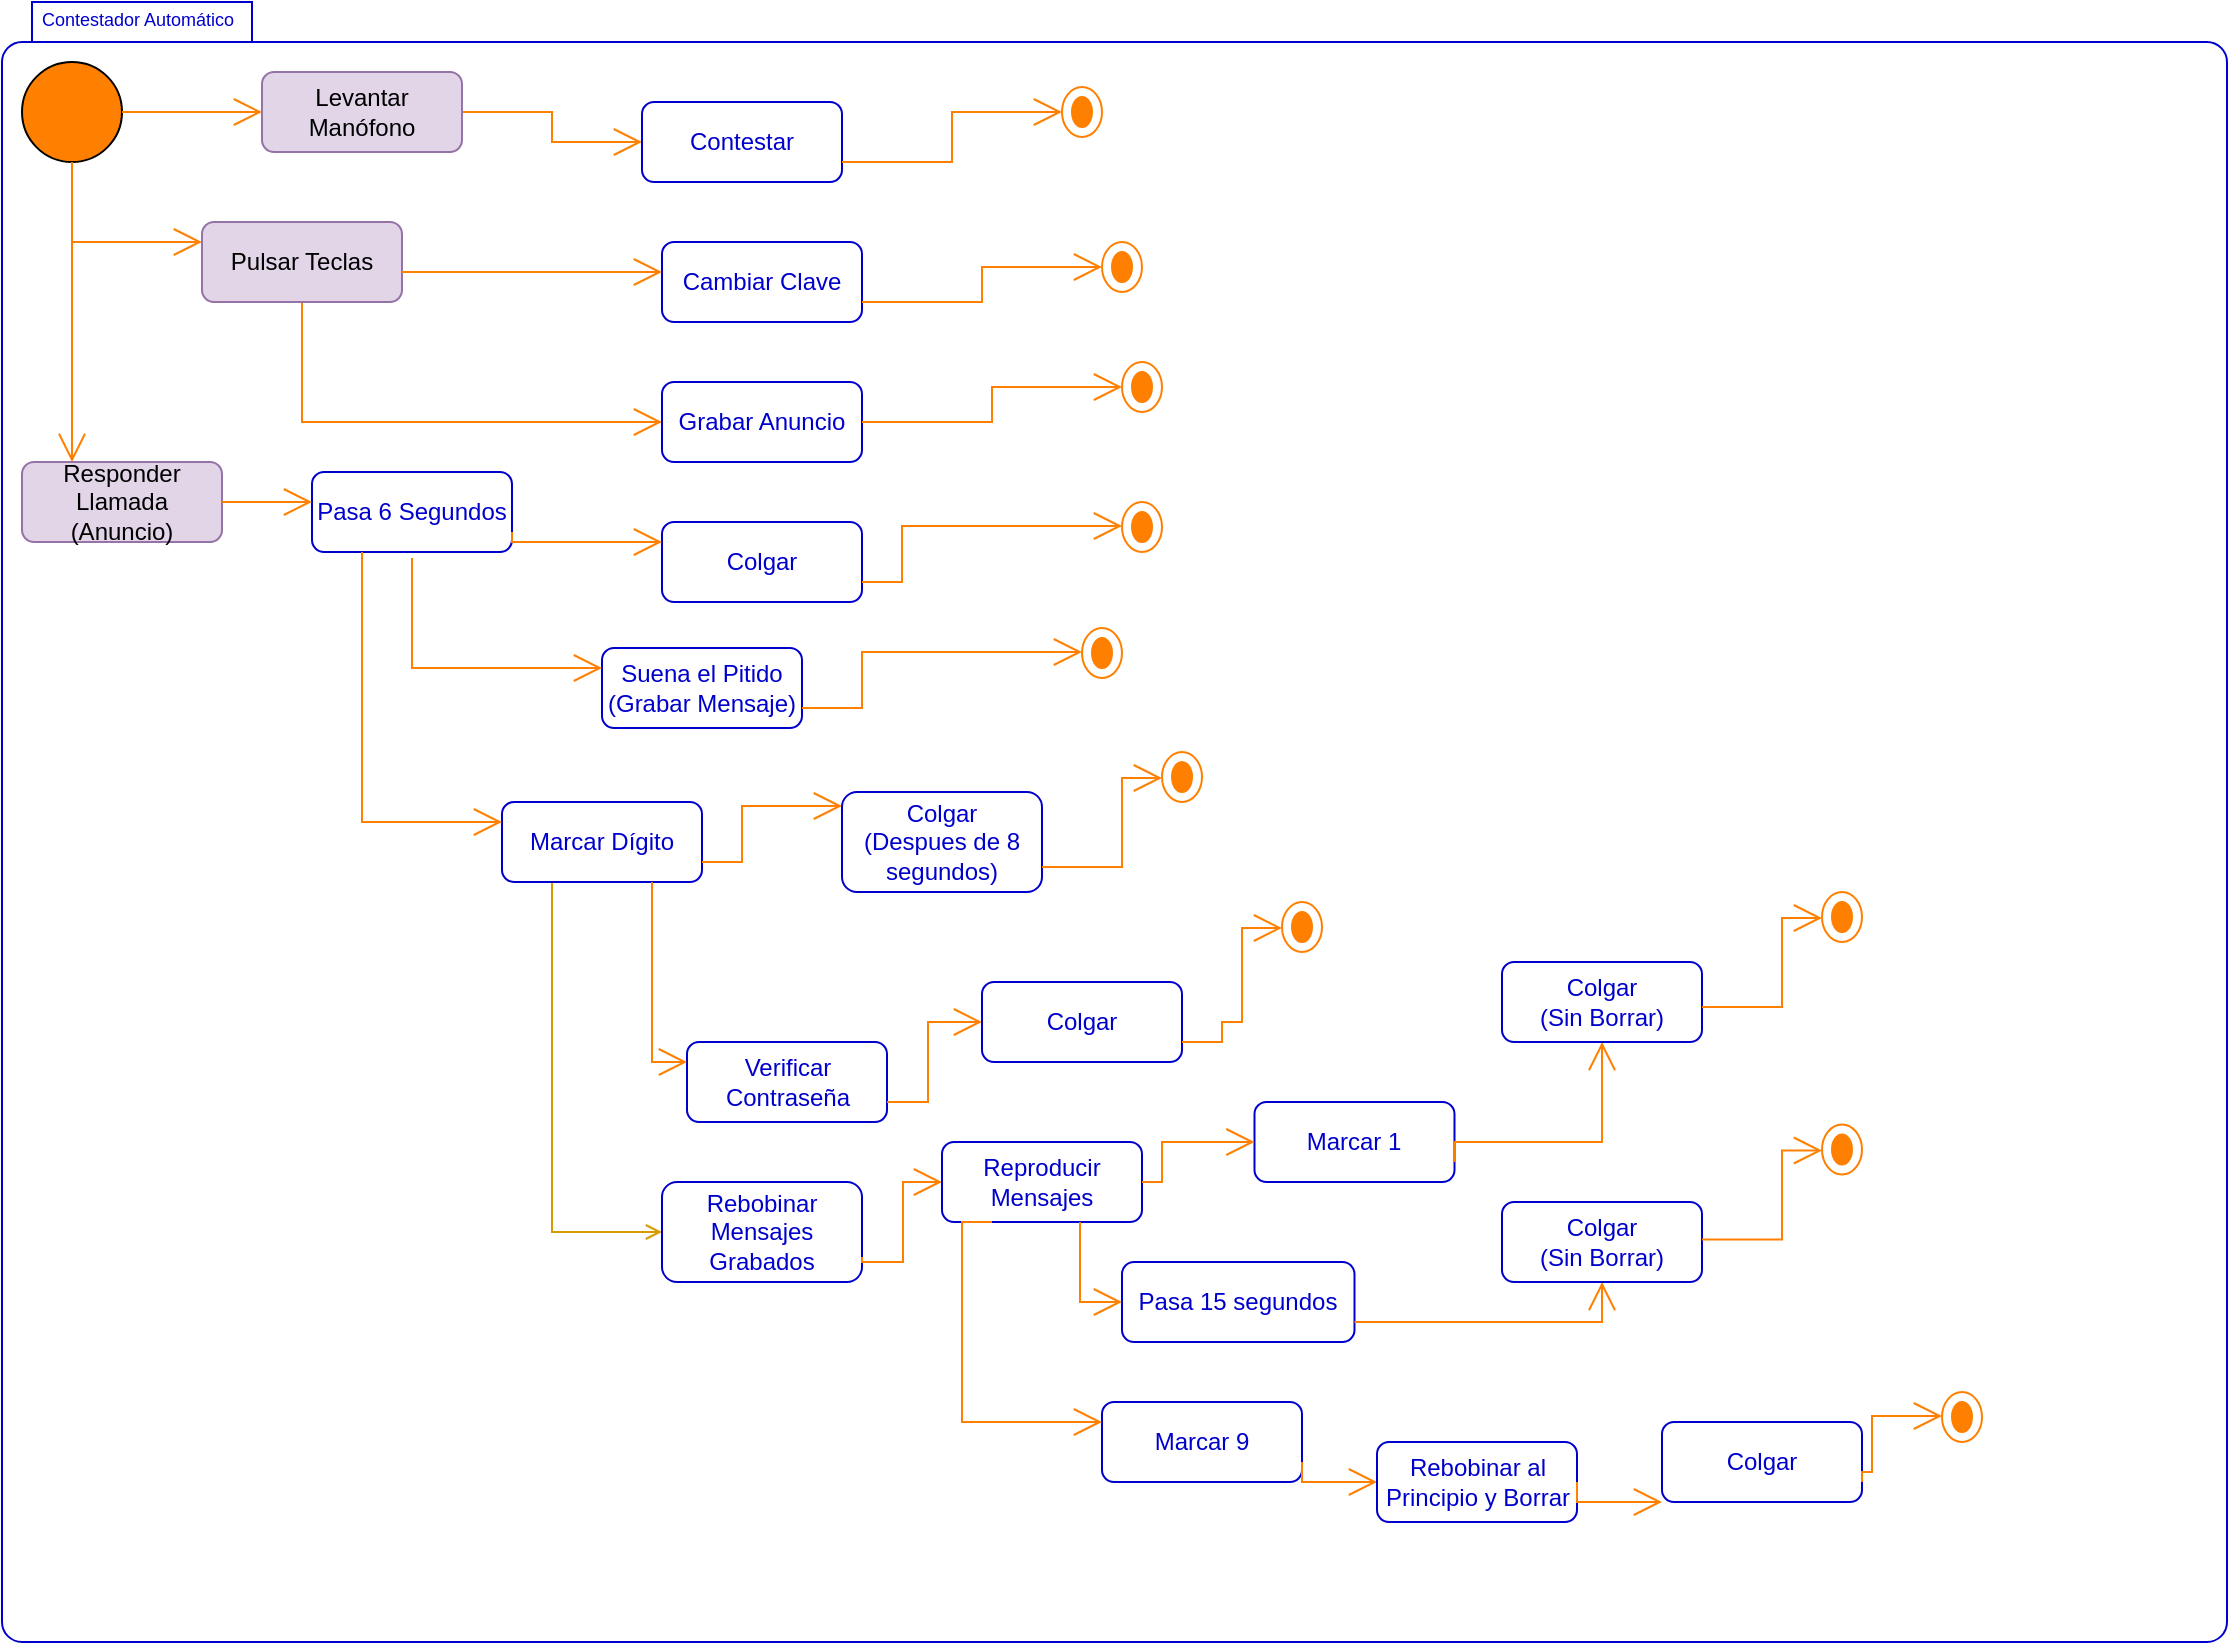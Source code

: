 <mxfile version="20.5.1" type="github" pages="4"><diagram id="691d49e7-cec1-028b-15b3-21c62664a0ac" name="Habit Tracker example"><mxGraphModel dx="1221" dy="634" grid="1" gridSize="10" guides="1" tooltips="1" connect="1" arrows="1" fold="1" page="1" pageScale="1" pageWidth="850" pageHeight="1100" math="0" shadow="0"><root><mxCell id="0"/><mxCell id="1" parent="0"/><mxCell id="19b9a4ddcf14029d-7" value="Contestador Automático" style="shape=mxgraph.sysml.compState;align=left;verticalAlign=top;spacingTop=-3;spacingLeft=18;strokeWidth=1;recursiveResize=0;fillColor=#FFFFFF;fontColor=#0000CC;strokeColor=#0000CC;fontSize=9;" parent="1" vertex="1"><mxGeometry x="30" y="250" width="1112.5" height="820" as="geometry"/></mxCell><mxCell id="19b9a4ddcf14029d-8" value="" style="shape=ellipse;html=1;fillColor=#FF8000;verticalLabelPosition=bottom;labelBackgroundColor=#ffffff;verticalAlign=top;" parent="19b9a4ddcf14029d-7" vertex="1"><mxGeometry x="10" y="30" width="50" height="50" as="geometry"/></mxCell><mxCell id="19b9a4ddcf14029d-17" value="" style="edgeStyle=elbowEdgeStyle;rounded=0;elbow=horizontal;html=1;labelBackgroundColor=none;endArrow=open;endSize=12;strokeColor=#FF8000;fontColor=#000000;align=right;" parent="19b9a4ddcf14029d-7" source="19b9a4ddcf14029d-9" target="19b9a4ddcf14029d-16" edge="1"><mxGeometry relative="1" as="geometry"/></mxCell><mxCell id="19b9a4ddcf14029d-9" value="Levantar Manófono" style="strokeColor=#9673a6;fillColor=#e1d5e7;shape=rect;html=1;rounded=1;whiteSpace=wrap;align=center;" parent="19b9a4ddcf14029d-7" vertex="1"><mxGeometry x="130" y="35" width="100" height="40" as="geometry"/></mxCell><mxCell id="19b9a4ddcf14029d-16" value="Contestar" style="strokeColor=#0000CC;fillColor=inherit;gradientColor=inherit;shape=rect;html=1;rounded=1;whiteSpace=wrap;align=center;fontColor=#0000CC;" parent="19b9a4ddcf14029d-7" vertex="1"><mxGeometry x="320" y="50" width="100" height="40" as="geometry"/></mxCell><mxCell id="19b9a4ddcf14029d-34" value="" style="edgeStyle=elbowEdgeStyle;rounded=0;elbow=vertical;html=1;exitX=0.5;exitY=1;labelBackgroundColor=none;endArrow=open;endSize=12;strokeColor=#FF8000;fontColor=#0000CC;align=right;" parent="19b9a4ddcf14029d-7" source="19b9a4ddcf14029d-10" target="19b9a4ddcf14029d-32" edge="1"><mxGeometry x="-0.556" y="20" relative="1" as="geometry"><mxPoint as="offset"/><Array as="points"><mxPoint x="240" y="210"/></Array></mxGeometry></mxCell><mxCell id="19b9a4ddcf14029d-50" style="edgeStyle=orthogonalEdgeStyle;rounded=0;html=1;labelBackgroundColor=none;endArrow=open;endSize=12;strokeColor=#FF8000;fontColor=#0000CC;align=right;" parent="19b9a4ddcf14029d-7" source="19b9a4ddcf14029d-8" target="19b9a4ddcf14029d-10" edge="1"><mxGeometry relative="1" as="geometry"><Array as="points"><mxPoint x="35" y="120"/></Array></mxGeometry></mxCell><mxCell id="19b9a4ddcf14029d-10" value="Pulsar Teclas" style="strokeColor=#9673a6;fillColor=#e1d5e7;shape=rect;html=1;rounded=1;whiteSpace=wrap;align=center;" parent="19b9a4ddcf14029d-7" vertex="1"><mxGeometry x="100" y="110" width="100" height="40" as="geometry"/></mxCell><mxCell id="19b9a4ddcf14029d-11" value="" style="strokeColor=#FF8000;fillColor=inherit;gradientColor=inherit;edgeStyle=none;html=1;endArrow=open;endSize=12;" parent="19b9a4ddcf14029d-7" source="19b9a4ddcf14029d-8" target="19b9a4ddcf14029d-9" edge="1"><mxGeometry relative="1" as="geometry"/></mxCell><mxCell id="19b9a4ddcf14029d-32" value="Grabar Anuncio" style="strokeColor=#0000CC;fillColor=inherit;gradientColor=inherit;shape=rect;html=1;rounded=1;whiteSpace=wrap;align=center;fontColor=#0000CC;" parent="19b9a4ddcf14029d-7" vertex="1"><mxGeometry x="330" y="190" width="100" height="40" as="geometry"/></mxCell><mxCell id="sqwbZBERbw9XuQ-gbEE0-4" value="" style="shape=mxgraph.sysml.actFinal;html=1;verticalLabelPosition=bottom;labelBackgroundColor=#ffffff;verticalAlign=top;strokeColor=#FF8000;fillColor=#FFFFFF;fontSize=11;fontColor=#0000CC;align=center;" vertex="1" parent="19b9a4ddcf14029d-7"><mxGeometry x="530" y="42.5" width="20" height="25" as="geometry"/></mxCell><mxCell id="sqwbZBERbw9XuQ-gbEE0-2" style="edgeStyle=orthogonalEdgeStyle;rounded=0;html=1;labelBackgroundColor=none;endArrow=open;endFill=0;endSize=12;strokeColor=#FF8000;fontSize=11;fontColor=#0000CC;align=right;exitX=1;exitY=0.75;exitDx=0;exitDy=0;" edge="1" parent="19b9a4ddcf14029d-7" target="sqwbZBERbw9XuQ-gbEE0-4" source="19b9a4ddcf14029d-16"><mxGeometry relative="1" as="geometry"><mxPoint x="430" y="60" as="sourcePoint"/></mxGeometry></mxCell><mxCell id="sqwbZBERbw9XuQ-gbEE0-21" value="Cambiar Clave" style="strokeColor=#0000CC;fillColor=inherit;gradientColor=inherit;shape=rect;html=1;rounded=1;whiteSpace=wrap;align=center;fontColor=#0000CC;" vertex="1" parent="19b9a4ddcf14029d-7"><mxGeometry x="330" y="120" width="100" height="40" as="geometry"/></mxCell><mxCell id="sqwbZBERbw9XuQ-gbEE0-19" value="" style="edgeStyle=elbowEdgeStyle;rounded=0;elbow=vertical;html=1;labelBackgroundColor=none;endArrow=open;endSize=12;strokeColor=#FF8000;fontColor=#0000CC;align=right;" edge="1" parent="19b9a4ddcf14029d-7" source="19b9a4ddcf14029d-10" target="sqwbZBERbw9XuQ-gbEE0-21"><mxGeometry x="-0.556" y="20" relative="1" as="geometry"><mxPoint as="offset"/><mxPoint x="225" y="150" as="sourcePoint"/></mxGeometry></mxCell><mxCell id="sqwbZBERbw9XuQ-gbEE0-22" value="" style="shape=mxgraph.sysml.actFinal;html=1;verticalLabelPosition=bottom;labelBackgroundColor=#ffffff;verticalAlign=top;strokeColor=#FF8000;fillColor=#FFFFFF;fontSize=11;fontColor=#0000CC;align=center;" vertex="1" parent="19b9a4ddcf14029d-7"><mxGeometry x="550" y="120" width="20" height="25" as="geometry"/></mxCell><mxCell id="sqwbZBERbw9XuQ-gbEE0-23" style="edgeStyle=orthogonalEdgeStyle;rounded=0;html=1;labelBackgroundColor=none;endArrow=open;endFill=0;endSize=12;strokeColor=#FF8000;fontSize=11;fontColor=#0000CC;align=right;exitX=1;exitY=0.75;exitDx=0;exitDy=0;" edge="1" parent="19b9a4ddcf14029d-7" target="sqwbZBERbw9XuQ-gbEE0-22" source="sqwbZBERbw9XuQ-gbEE0-21"><mxGeometry relative="1" as="geometry"><mxPoint x="400" y="137.5" as="sourcePoint"/></mxGeometry></mxCell><mxCell id="sqwbZBERbw9XuQ-gbEE0-24" value="" style="shape=mxgraph.sysml.actFinal;html=1;verticalLabelPosition=bottom;labelBackgroundColor=#ffffff;verticalAlign=top;strokeColor=#FF8000;fillColor=#FFFFFF;fontSize=11;fontColor=#0000CC;align=center;" vertex="1" parent="19b9a4ddcf14029d-7"><mxGeometry x="560" y="180" width="20" height="25" as="geometry"/></mxCell><mxCell id="sqwbZBERbw9XuQ-gbEE0-25" style="edgeStyle=orthogonalEdgeStyle;rounded=0;html=1;labelBackgroundColor=none;endArrow=open;endFill=0;endSize=12;strokeColor=#FF8000;fontSize=11;fontColor=#0000CC;align=right;exitX=1;exitY=0.5;exitDx=0;exitDy=0;" edge="1" parent="19b9a4ddcf14029d-7" target="sqwbZBERbw9XuQ-gbEE0-24" source="19b9a4ddcf14029d-32"><mxGeometry relative="1" as="geometry"><mxPoint x="400" y="197.5" as="sourcePoint"/></mxGeometry></mxCell><mxCell id="sqwbZBERbw9XuQ-gbEE0-45" value="Responder Llamada (Anuncio)" style="strokeColor=#9673a6;fillColor=#e1d5e7;shape=rect;html=1;rounded=1;whiteSpace=wrap;align=center;" vertex="1" parent="19b9a4ddcf14029d-7"><mxGeometry x="10" y="230" width="100" height="40" as="geometry"/></mxCell><mxCell id="sqwbZBERbw9XuQ-gbEE0-26" style="edgeStyle=orthogonalEdgeStyle;rounded=0;html=1;labelBackgroundColor=none;endArrow=open;endSize=12;strokeColor=#FF8000;fontColor=#0000CC;align=right;" edge="1" parent="19b9a4ddcf14029d-7" source="19b9a4ddcf14029d-8" target="sqwbZBERbw9XuQ-gbEE0-45"><mxGeometry relative="1" as="geometry"><Array as="points"><mxPoint x="20" y="270"/></Array><mxPoint x="45.034" y="80" as="sourcePoint"/><mxPoint x="110.0" y="120" as="targetPoint"/></mxGeometry></mxCell><mxCell id="sqwbZBERbw9XuQ-gbEE0-46" value="Pasa 6 Segundos" style="strokeColor=#0000CC;fillColor=inherit;gradientColor=inherit;shape=rect;html=1;rounded=1;whiteSpace=wrap;align=center;fontColor=#0000CC;" vertex="1" parent="19b9a4ddcf14029d-7"><mxGeometry x="155" y="235" width="100" height="40" as="geometry"/></mxCell><mxCell id="sqwbZBERbw9XuQ-gbEE0-47" value="" style="edgeStyle=elbowEdgeStyle;rounded=0;elbow=vertical;html=1;labelBackgroundColor=none;endArrow=open;endSize=12;strokeColor=#FF8000;fontColor=#0000CC;align=right;exitX=1;exitY=0.5;exitDx=0;exitDy=0;" edge="1" parent="19b9a4ddcf14029d-7" target="sqwbZBERbw9XuQ-gbEE0-46" source="sqwbZBERbw9XuQ-gbEE0-45"><mxGeometry x="-0.556" y="20" relative="1" as="geometry"><mxPoint as="offset"/><mxPoint x="160.0" y="269.793" as="sourcePoint"/><mxPoint x="210" y="270" as="targetPoint"/></mxGeometry></mxCell><mxCell id="sqwbZBERbw9XuQ-gbEE0-48" value="Colgar" style="strokeColor=#0000CC;fillColor=inherit;gradientColor=inherit;shape=rect;html=1;rounded=1;whiteSpace=wrap;align=center;fontColor=#0000CC;" vertex="1" parent="19b9a4ddcf14029d-7"><mxGeometry x="330" y="260" width="100" height="40" as="geometry"/></mxCell><mxCell id="sqwbZBERbw9XuQ-gbEE0-49" value="" style="edgeStyle=elbowEdgeStyle;rounded=0;elbow=vertical;html=1;labelBackgroundColor=none;endArrow=open;endSize=12;strokeColor=#FF8000;fontColor=#0000CC;align=right;exitX=1;exitY=0.75;exitDx=0;exitDy=0;" edge="1" parent="19b9a4ddcf14029d-7" target="sqwbZBERbw9XuQ-gbEE0-48" source="sqwbZBERbw9XuQ-gbEE0-46"><mxGeometry x="-0.556" y="20" relative="1" as="geometry"><mxPoint as="offset"/><mxPoint x="270" y="270" as="sourcePoint"/><Array as="points"><mxPoint x="280" y="270"/></Array></mxGeometry></mxCell><mxCell id="sqwbZBERbw9XuQ-gbEE0-50" value="" style="shape=mxgraph.sysml.actFinal;html=1;verticalLabelPosition=bottom;labelBackgroundColor=#ffffff;verticalAlign=top;strokeColor=#FF8000;fillColor=#FFFFFF;fontSize=11;fontColor=#0000CC;align=center;" vertex="1" parent="19b9a4ddcf14029d-7"><mxGeometry x="560" y="250" width="20" height="25" as="geometry"/></mxCell><mxCell id="sqwbZBERbw9XuQ-gbEE0-51" style="edgeStyle=orthogonalEdgeStyle;rounded=0;html=1;labelBackgroundColor=none;endArrow=open;endFill=0;endSize=12;strokeColor=#FF8000;fontSize=11;fontColor=#0000CC;align=right;exitX=1;exitY=0.75;exitDx=0;exitDy=0;" edge="1" parent="19b9a4ddcf14029d-7" target="sqwbZBERbw9XuQ-gbEE0-50" source="sqwbZBERbw9XuQ-gbEE0-48"><mxGeometry relative="1" as="geometry"><mxPoint x="435" y="290" as="sourcePoint"/><Array as="points"><mxPoint x="450" y="290"/><mxPoint x="450" y="262"/></Array></mxGeometry></mxCell><mxCell id="sqwbZBERbw9XuQ-gbEE0-52" style="edgeStyle=orthogonalEdgeStyle;rounded=0;orthogonalLoop=1;jettySize=auto;html=1;exitX=0.5;exitY=1;exitDx=0;exitDy=0;fontSize=9;" edge="1" parent="19b9a4ddcf14029d-7" source="19b9a4ddcf14029d-16" target="19b9a4ddcf14029d-16"><mxGeometry relative="1" as="geometry"/></mxCell><mxCell id="sqwbZBERbw9XuQ-gbEE0-53" value="Suena el Pitido &lt;br&gt;(Grabar Mensaje)" style="strokeColor=#0000CC;fillColor=inherit;gradientColor=inherit;shape=rect;html=1;rounded=1;whiteSpace=wrap;align=center;fontColor=#0000CC;" vertex="1" parent="19b9a4ddcf14029d-7"><mxGeometry x="300" y="323" width="100" height="40" as="geometry"/></mxCell><mxCell id="sqwbZBERbw9XuQ-gbEE0-54" value="" style="edgeStyle=elbowEdgeStyle;rounded=0;elbow=vertical;html=1;labelBackgroundColor=none;endArrow=open;endSize=12;strokeColor=#FF8000;fontColor=#0000CC;align=right;" edge="1" parent="19b9a4ddcf14029d-7" target="sqwbZBERbw9XuQ-gbEE0-53"><mxGeometry x="-0.556" y="20" relative="1" as="geometry"><mxPoint as="offset"/><mxPoint x="205" y="278" as="sourcePoint"/><Array as="points"><mxPoint x="260" y="333"/></Array></mxGeometry></mxCell><mxCell id="sqwbZBERbw9XuQ-gbEE0-55" value="" style="shape=mxgraph.sysml.actFinal;html=1;verticalLabelPosition=bottom;labelBackgroundColor=#ffffff;verticalAlign=top;strokeColor=#FF8000;fillColor=#FFFFFF;fontSize=11;fontColor=#0000CC;align=center;" vertex="1" parent="19b9a4ddcf14029d-7"><mxGeometry x="540" y="313" width="20" height="25" as="geometry"/></mxCell><mxCell id="sqwbZBERbw9XuQ-gbEE0-56" style="edgeStyle=orthogonalEdgeStyle;rounded=0;html=1;labelBackgroundColor=none;endArrow=open;endFill=0;endSize=12;strokeColor=#FF8000;fontSize=11;fontColor=#0000CC;align=right;exitX=1;exitY=0.75;exitDx=0;exitDy=0;" edge="1" parent="19b9a4ddcf14029d-7" source="sqwbZBERbw9XuQ-gbEE0-53" target="sqwbZBERbw9XuQ-gbEE0-55"><mxGeometry relative="1" as="geometry"><mxPoint x="290" y="123" as="sourcePoint"/><Array as="points"><mxPoint x="430" y="353"/><mxPoint x="430" y="325"/></Array></mxGeometry></mxCell><mxCell id="DowoM9YRnYNwFRgr4YFR-12" style="edgeStyle=orthogonalEdgeStyle;rounded=0;orthogonalLoop=1;jettySize=auto;html=1;exitX=0.25;exitY=1;exitDx=0;exitDy=0;entryX=0;entryY=0.5;entryDx=0;entryDy=0;fontSize=9;endArrow=open;endFill=0;fillColor=#ffe6cc;strokeColor=#d79b00;" edge="1" parent="19b9a4ddcf14029d-7" source="sqwbZBERbw9XuQ-gbEE0-57" target="DowoM9YRnYNwFRgr4YFR-9"><mxGeometry relative="1" as="geometry"/></mxCell><mxCell id="sqwbZBERbw9XuQ-gbEE0-57" value="Marcar Dígito" style="strokeColor=#0000CC;fillColor=inherit;gradientColor=inherit;shape=rect;html=1;rounded=1;whiteSpace=wrap;align=center;fontColor=#0000CC;" vertex="1" parent="19b9a4ddcf14029d-7"><mxGeometry x="250" y="400" width="100" height="40" as="geometry"/></mxCell><mxCell id="sqwbZBERbw9XuQ-gbEE0-58" value="" style="edgeStyle=elbowEdgeStyle;rounded=0;elbow=vertical;html=1;labelBackgroundColor=none;endArrow=open;endSize=12;strokeColor=#FF8000;fontColor=#0000CC;align=right;exitX=0.25;exitY=1;exitDx=0;exitDy=0;" edge="1" parent="19b9a4ddcf14029d-7" target="sqwbZBERbw9XuQ-gbEE0-57" source="sqwbZBERbw9XuQ-gbEE0-46"><mxGeometry x="-0.556" y="20" relative="1" as="geometry"><mxPoint as="offset"/><mxPoint x="175" y="405" as="sourcePoint"/><Array as="points"><mxPoint x="200" y="410"/></Array></mxGeometry></mxCell><mxCell id="sqwbZBERbw9XuQ-gbEE0-60" style="edgeStyle=orthogonalEdgeStyle;rounded=0;html=1;labelBackgroundColor=none;endArrow=open;endFill=0;endSize=12;strokeColor=#FF8000;fontSize=11;fontColor=#0000CC;align=right;exitX=1;exitY=0.75;exitDx=0;exitDy=0;" edge="1" parent="19b9a4ddcf14029d-7" source="sqwbZBERbw9XuQ-gbEE0-57" target="sqwbZBERbw9XuQ-gbEE0-61"><mxGeometry relative="1" as="geometry"><mxPoint x="230" y="200" as="sourcePoint"/><Array as="points"><mxPoint x="370" y="430"/><mxPoint x="370" y="402"/></Array><mxPoint x="420" y="410" as="targetPoint"/></mxGeometry></mxCell><mxCell id="sqwbZBERbw9XuQ-gbEE0-61" value="Colgar &lt;br&gt;(Despues de 8 segundos)" style="strokeColor=#0000CC;fillColor=inherit;gradientColor=inherit;shape=rect;html=1;rounded=1;whiteSpace=wrap;align=center;fontColor=#0000CC;" vertex="1" parent="19b9a4ddcf14029d-7"><mxGeometry x="420" y="395" width="100" height="50" as="geometry"/></mxCell><mxCell id="sqwbZBERbw9XuQ-gbEE0-63" value="" style="shape=mxgraph.sysml.actFinal;html=1;verticalLabelPosition=bottom;labelBackgroundColor=#ffffff;verticalAlign=top;strokeColor=#FF8000;fillColor=#FFFFFF;fontSize=11;fontColor=#0000CC;align=center;" vertex="1" parent="19b9a4ddcf14029d-7"><mxGeometry x="580" y="375" width="20" height="25" as="geometry"/></mxCell><mxCell id="sqwbZBERbw9XuQ-gbEE0-64" style="edgeStyle=orthogonalEdgeStyle;rounded=0;html=1;labelBackgroundColor=none;endArrow=open;endFill=0;endSize=12;strokeColor=#FF8000;fontSize=11;fontColor=#0000CC;align=right;exitX=1;exitY=0.75;exitDx=0;exitDy=0;" edge="1" parent="19b9a4ddcf14029d-7" source="sqwbZBERbw9XuQ-gbEE0-61" target="sqwbZBERbw9XuQ-gbEE0-63"><mxGeometry relative="1" as="geometry"><mxPoint x="495" y="240" as="sourcePoint"/><Array as="points"><mxPoint x="560" y="433"/><mxPoint x="560" y="388"/></Array></mxGeometry></mxCell><mxCell id="DowoM9YRnYNwFRgr4YFR-2" value="Verificar&lt;br&gt;Contraseña" style="strokeColor=#0000CC;fillColor=inherit;gradientColor=inherit;shape=rect;html=1;rounded=1;whiteSpace=wrap;align=center;fontColor=#0000CC;" vertex="1" parent="19b9a4ddcf14029d-7"><mxGeometry x="342.5" y="520" width="100" height="40" as="geometry"/></mxCell><mxCell id="DowoM9YRnYNwFRgr4YFR-3" value="" style="edgeStyle=elbowEdgeStyle;rounded=0;elbow=vertical;html=1;labelBackgroundColor=none;endArrow=open;endSize=12;strokeColor=#FF8000;fontColor=#0000CC;align=right;exitX=0.75;exitY=1;exitDx=0;exitDy=0;" edge="1" parent="19b9a4ddcf14029d-7" target="DowoM9YRnYNwFRgr4YFR-2" source="sqwbZBERbw9XuQ-gbEE0-57"><mxGeometry x="-0.556" y="20" relative="1" as="geometry"><mxPoint as="offset"/><mxPoint x="267.5" y="525" as="sourcePoint"/><Array as="points"><mxPoint x="292.5" y="530"/></Array></mxGeometry></mxCell><mxCell id="DowoM9YRnYNwFRgr4YFR-5" style="edgeStyle=orthogonalEdgeStyle;rounded=0;html=1;labelBackgroundColor=none;endArrow=open;endFill=0;endSize=12;strokeColor=#FF8000;fontSize=11;fontColor=#0000CC;align=right;exitX=1;exitY=0.75;exitDx=0;exitDy=0;" edge="1" parent="19b9a4ddcf14029d-7" source="DowoM9YRnYNwFRgr4YFR-2" target="DowoM9YRnYNwFRgr4YFR-6"><mxGeometry relative="1" as="geometry"><mxPoint x="322.5" y="320" as="sourcePoint"/><Array as="points"><mxPoint x="463" y="550"/><mxPoint x="463" y="510"/></Array><mxPoint x="610" y="520" as="targetPoint"/></mxGeometry></mxCell><mxCell id="DowoM9YRnYNwFRgr4YFR-6" value="Colgar" style="strokeColor=#0000CC;fillColor=inherit;gradientColor=inherit;shape=rect;html=1;rounded=1;whiteSpace=wrap;align=center;fontColor=#0000CC;" vertex="1" parent="19b9a4ddcf14029d-7"><mxGeometry x="490" y="490" width="100" height="40" as="geometry"/></mxCell><mxCell id="DowoM9YRnYNwFRgr4YFR-7" value="" style="shape=mxgraph.sysml.actFinal;html=1;verticalLabelPosition=bottom;labelBackgroundColor=#ffffff;verticalAlign=top;strokeColor=#FF8000;fillColor=#FFFFFF;fontSize=11;fontColor=#0000CC;align=center;" vertex="1" parent="19b9a4ddcf14029d-7"><mxGeometry x="640" y="450" width="20" height="25" as="geometry"/></mxCell><mxCell id="DowoM9YRnYNwFRgr4YFR-8" style="edgeStyle=orthogonalEdgeStyle;rounded=0;html=1;labelBackgroundColor=none;endArrow=open;endFill=0;endSize=12;strokeColor=#FF8000;fontSize=11;fontColor=#0000CC;align=right;exitX=1;exitY=0.75;exitDx=0;exitDy=0;" edge="1" parent="19b9a4ddcf14029d-7" source="DowoM9YRnYNwFRgr4YFR-6" target="DowoM9YRnYNwFRgr4YFR-7"><mxGeometry relative="1" as="geometry"><mxPoint x="645" y="360" as="sourcePoint"/><Array as="points"><mxPoint x="610" y="510"/><mxPoint x="620" y="510"/><mxPoint x="620" y="463"/></Array></mxGeometry></mxCell><mxCell id="DowoM9YRnYNwFRgr4YFR-9" value="Rebobinar Mensajes Grabados" style="strokeColor=#0000CC;fillColor=inherit;gradientColor=inherit;shape=rect;html=1;rounded=1;whiteSpace=wrap;align=center;fontColor=#0000CC;" vertex="1" parent="19b9a4ddcf14029d-7"><mxGeometry x="330" y="590" width="100" height="50" as="geometry"/></mxCell><mxCell id="DowoM9YRnYNwFRgr4YFR-10" style="edgeStyle=orthogonalEdgeStyle;rounded=0;html=1;labelBackgroundColor=none;endArrow=open;endFill=0;endSize=12;strokeColor=#FF8000;fontSize=11;fontColor=#0000CC;align=right;exitX=1;exitY=0.75;exitDx=0;exitDy=0;" edge="1" parent="19b9a4ddcf14029d-7" source="DowoM9YRnYNwFRgr4YFR-9" target="DowoM9YRnYNwFRgr4YFR-11"><mxGeometry relative="1" as="geometry"><mxPoint x="290" y="170" as="sourcePoint"/><Array as="points"><mxPoint x="450.5" y="630"/><mxPoint x="450.5" y="590"/></Array><mxPoint x="577.5" y="370" as="targetPoint"/></mxGeometry></mxCell><mxCell id="DowoM9YRnYNwFRgr4YFR-11" value="Reproducir Mensajes" style="strokeColor=#0000CC;fillColor=inherit;gradientColor=inherit;shape=rect;html=1;rounded=1;whiteSpace=wrap;align=center;fontColor=#0000CC;" vertex="1" parent="19b9a4ddcf14029d-7"><mxGeometry x="470" y="570" width="100" height="40" as="geometry"/></mxCell><mxCell id="DowoM9YRnYNwFRgr4YFR-13" value="Marcar 9" style="strokeColor=#0000CC;fillColor=inherit;gradientColor=inherit;shape=rect;html=1;rounded=1;whiteSpace=wrap;align=center;fontColor=#0000CC;" vertex="1" parent="19b9a4ddcf14029d-7"><mxGeometry x="550" y="700" width="100" height="40" as="geometry"/></mxCell><mxCell id="DowoM9YRnYNwFRgr4YFR-14" style="edgeStyle=orthogonalEdgeStyle;rounded=0;html=1;labelBackgroundColor=none;endArrow=open;endFill=0;endSize=12;strokeColor=#FF8000;fontSize=11;fontColor=#0000CC;align=right;exitX=1;exitY=0.75;exitDx=0;exitDy=0;" edge="1" parent="19b9a4ddcf14029d-7" source="DowoM9YRnYNwFRgr4YFR-13" target="DowoM9YRnYNwFRgr4YFR-15"><mxGeometry relative="1" as="geometry"><mxPoint x="500" y="320" as="sourcePoint"/><Array as="points"><mxPoint x="650" y="740"/></Array><mxPoint x="787.5" y="520" as="targetPoint"/></mxGeometry></mxCell><mxCell id="DowoM9YRnYNwFRgr4YFR-15" value="Rebobinar al Principio y Borrar" style="strokeColor=#0000CC;fillColor=inherit;gradientColor=inherit;shape=rect;html=1;rounded=1;whiteSpace=wrap;align=center;fontColor=#0000CC;" vertex="1" parent="19b9a4ddcf14029d-7"><mxGeometry x="687.5" y="720" width="100" height="40" as="geometry"/></mxCell><mxCell id="DowoM9YRnYNwFRgr4YFR-16" value="Pasa 15 segundos" style="strokeColor=#0000CC;fillColor=inherit;gradientColor=inherit;shape=rect;html=1;rounded=1;whiteSpace=wrap;align=center;fontColor=#0000CC;" vertex="1" parent="19b9a4ddcf14029d-7"><mxGeometry x="560" y="630" width="116.25" height="40" as="geometry"/></mxCell><mxCell id="DowoM9YRnYNwFRgr4YFR-17" style="edgeStyle=orthogonalEdgeStyle;rounded=0;html=1;labelBackgroundColor=none;endArrow=open;endFill=0;endSize=12;strokeColor=#FF8000;fontSize=11;fontColor=#0000CC;align=right;exitX=1;exitY=0.75;exitDx=0;exitDy=0;" edge="1" parent="19b9a4ddcf14029d-7" source="DowoM9YRnYNwFRgr4YFR-16" target="DowoM9YRnYNwFRgr4YFR-18"><mxGeometry relative="1" as="geometry"><mxPoint x="486.25" y="260" as="sourcePoint"/><Array as="points"><mxPoint x="800" y="660"/></Array><mxPoint x="773.75" y="460" as="targetPoint"/></mxGeometry></mxCell><mxCell id="DowoM9YRnYNwFRgr4YFR-18" value="Colgar&lt;br&gt;(Sin Borrar)" style="strokeColor=#0000CC;fillColor=inherit;gradientColor=inherit;shape=rect;html=1;rounded=1;whiteSpace=wrap;align=center;fontColor=#0000CC;" vertex="1" parent="19b9a4ddcf14029d-7"><mxGeometry x="750" y="600" width="100" height="40" as="geometry"/></mxCell><mxCell id="DowoM9YRnYNwFRgr4YFR-19" value="Marcar 1" style="strokeColor=#0000CC;fillColor=inherit;gradientColor=inherit;shape=rect;html=1;rounded=1;whiteSpace=wrap;align=center;fontColor=#0000CC;" vertex="1" parent="19b9a4ddcf14029d-7"><mxGeometry x="626.25" y="550" width="100" height="40" as="geometry"/></mxCell><mxCell id="DowoM9YRnYNwFRgr4YFR-20" style="edgeStyle=orthogonalEdgeStyle;rounded=0;html=1;labelBackgroundColor=none;endArrow=open;endFill=0;endSize=12;strokeColor=#FF8000;fontSize=11;fontColor=#0000CC;align=right;exitX=1;exitY=0.75;exitDx=0;exitDy=0;" edge="1" parent="19b9a4ddcf14029d-7" source="DowoM9YRnYNwFRgr4YFR-19" target="DowoM9YRnYNwFRgr4YFR-21"><mxGeometry relative="1" as="geometry"><mxPoint x="490" y="200" as="sourcePoint"/><Array as="points"><mxPoint x="726" y="570"/><mxPoint x="800" y="570"/></Array><mxPoint x="777.5" y="400" as="targetPoint"/></mxGeometry></mxCell><mxCell id="DowoM9YRnYNwFRgr4YFR-21" value="Colgar &lt;br&gt;(Sin Borrar)" style="strokeColor=#0000CC;fillColor=inherit;gradientColor=inherit;shape=rect;html=1;rounded=1;whiteSpace=wrap;align=center;fontColor=#0000CC;" vertex="1" parent="19b9a4ddcf14029d-7"><mxGeometry x="750" y="480" width="100" height="40" as="geometry"/></mxCell><mxCell id="DowoM9YRnYNwFRgr4YFR-22" style="edgeStyle=orthogonalEdgeStyle;rounded=0;html=1;labelBackgroundColor=none;endArrow=open;endFill=0;endSize=12;strokeColor=#FF8000;fontSize=11;fontColor=#0000CC;align=right;exitX=1;exitY=0.5;exitDx=0;exitDy=0;" edge="1" parent="19b9a4ddcf14029d-7" source="DowoM9YRnYNwFRgr4YFR-11" target="DowoM9YRnYNwFRgr4YFR-19"><mxGeometry relative="1" as="geometry"><mxPoint x="440" y="637.5" as="sourcePoint"/><Array as="points"><mxPoint x="580" y="590"/></Array><mxPoint x="487.5" y="600" as="targetPoint"/></mxGeometry></mxCell><mxCell id="DowoM9YRnYNwFRgr4YFR-23" style="edgeStyle=orthogonalEdgeStyle;rounded=0;html=1;labelBackgroundColor=none;endArrow=open;endFill=0;endSize=12;strokeColor=#FF8000;fontSize=11;fontColor=#0000CC;align=right;" edge="1" parent="19b9a4ddcf14029d-7" source="DowoM9YRnYNwFRgr4YFR-11" target="DowoM9YRnYNwFRgr4YFR-16"><mxGeometry relative="1" as="geometry"><mxPoint x="450" y="647.5" as="sourcePoint"/><Array as="points"><mxPoint x="539" y="650"/></Array><mxPoint x="497.5" y="610" as="targetPoint"/></mxGeometry></mxCell><mxCell id="DowoM9YRnYNwFRgr4YFR-24" style="edgeStyle=orthogonalEdgeStyle;rounded=0;html=1;labelBackgroundColor=none;endArrow=open;endFill=0;endSize=12;strokeColor=#FF8000;fontSize=11;fontColor=#0000CC;align=right;exitX=0.25;exitY=1;exitDx=0;exitDy=0;" edge="1" parent="19b9a4ddcf14029d-7" source="DowoM9YRnYNwFRgr4YFR-11" target="DowoM9YRnYNwFRgr4YFR-13"><mxGeometry relative="1" as="geometry"><mxPoint x="460" y="657.5" as="sourcePoint"/><Array as="points"><mxPoint x="480" y="610"/><mxPoint x="480" y="710"/></Array><mxPoint x="507.5" y="620" as="targetPoint"/></mxGeometry></mxCell><mxCell id="DowoM9YRnYNwFRgr4YFR-25" value="" style="shape=mxgraph.sysml.actFinal;html=1;verticalLabelPosition=bottom;labelBackgroundColor=#ffffff;verticalAlign=top;strokeColor=#FF8000;fillColor=#FFFFFF;fontSize=11;fontColor=#0000CC;align=center;" vertex="1" parent="19b9a4ddcf14029d-7"><mxGeometry x="910" y="445" width="20" height="25" as="geometry"/></mxCell><mxCell id="DowoM9YRnYNwFRgr4YFR-26" style="edgeStyle=orthogonalEdgeStyle;rounded=0;html=1;labelBackgroundColor=none;endArrow=open;endFill=0;endSize=12;strokeColor=#FF8000;fontSize=11;fontColor=#0000CC;align=right;exitX=1;exitY=0.75;exitDx=0;exitDy=0;" edge="1" parent="19b9a4ddcf14029d-7" target="DowoM9YRnYNwFRgr4YFR-25"><mxGeometry relative="1" as="geometry"><mxPoint x="850" y="502.5" as="sourcePoint"/><Array as="points"><mxPoint x="890" y="503"/><mxPoint x="890" y="458"/></Array></mxGeometry></mxCell><mxCell id="DowoM9YRnYNwFRgr4YFR-29" value="" style="shape=mxgraph.sysml.actFinal;html=1;verticalLabelPosition=bottom;labelBackgroundColor=#ffffff;verticalAlign=top;strokeColor=#FF8000;fillColor=#FFFFFF;fontSize=11;fontColor=#0000CC;align=center;" vertex="1" parent="19b9a4ddcf14029d-7"><mxGeometry x="910" y="561.24" width="20" height="25" as="geometry"/></mxCell><mxCell id="DowoM9YRnYNwFRgr4YFR-30" style="edgeStyle=orthogonalEdgeStyle;rounded=0;html=1;labelBackgroundColor=none;endArrow=open;endFill=0;endSize=12;strokeColor=#FF8000;fontSize=11;fontColor=#0000CC;align=right;exitX=1;exitY=0.75;exitDx=0;exitDy=0;" edge="1" parent="19b9a4ddcf14029d-7" target="DowoM9YRnYNwFRgr4YFR-29"><mxGeometry relative="1" as="geometry"><mxPoint x="850" y="618.74" as="sourcePoint"/><Array as="points"><mxPoint x="890" y="619.24"/><mxPoint x="890" y="574.24"/></Array></mxGeometry></mxCell><mxCell id="DowoM9YRnYNwFRgr4YFR-33" value="Colgar" style="strokeColor=#0000CC;fillColor=inherit;gradientColor=inherit;shape=rect;html=1;rounded=1;whiteSpace=wrap;align=center;fontColor=#0000CC;" vertex="1" parent="19b9a4ddcf14029d-7"><mxGeometry x="830" y="710" width="100" height="40" as="geometry"/></mxCell><mxCell id="DowoM9YRnYNwFRgr4YFR-34" value="" style="edgeStyle=elbowEdgeStyle;rounded=0;elbow=vertical;html=1;labelBackgroundColor=none;endArrow=open;endSize=12;strokeColor=#FF8000;fontColor=#0000CC;align=right;exitX=1;exitY=0.5;exitDx=0;exitDy=0;" edge="1" parent="19b9a4ddcf14029d-7" target="DowoM9YRnYNwFRgr4YFR-33" source="DowoM9YRnYNwFRgr4YFR-15"><mxGeometry x="-0.556" y="20" relative="1" as="geometry"><mxPoint as="offset"/><mxPoint x="740" y="720" as="sourcePoint"/><Array as="points"><mxPoint x="830" y="750"/></Array></mxGeometry></mxCell><mxCell id="DowoM9YRnYNwFRgr4YFR-35" value="" style="shape=mxgraph.sysml.actFinal;html=1;verticalLabelPosition=bottom;labelBackgroundColor=#ffffff;verticalAlign=top;strokeColor=#FF8000;fillColor=#FFFFFF;fontSize=11;fontColor=#0000CC;align=center;" vertex="1" parent="19b9a4ddcf14029d-7"><mxGeometry x="970" y="695" width="20" height="25" as="geometry"/></mxCell><mxCell id="DowoM9YRnYNwFRgr4YFR-36" style="edgeStyle=orthogonalEdgeStyle;rounded=0;html=1;labelBackgroundColor=none;endArrow=open;endFill=0;endSize=12;strokeColor=#FF8000;fontSize=11;fontColor=#0000CC;align=right;exitX=1;exitY=0.75;exitDx=0;exitDy=0;" edge="1" parent="19b9a4ddcf14029d-7" source="DowoM9YRnYNwFRgr4YFR-33" target="DowoM9YRnYNwFRgr4YFR-35"><mxGeometry relative="1" as="geometry"><mxPoint x="890" y="485" as="sourcePoint"/><Array as="points"><mxPoint x="935" y="735"/><mxPoint x="935" y="707"/></Array></mxGeometry></mxCell></root></mxGraphModel></diagram><diagram id="953ecbd5-e552-5fde-5075-6d809326a53c" name="State diagram notation"><mxGraphModel dx="1038" dy="528" grid="1" gridSize="10" guides="1" tooltips="1" connect="1" arrows="1" fold="1" page="1" pageScale="1" pageWidth="850" pageHeight="1100" math="0" shadow="0"><root><mxCell id="0"/><mxCell id="1" parent="0"/><mxCell id="19b9a4ddcf14029d-29" value="" style="shape=ellipse;html=1;fillColor=#000000;fontSize=18;fontColor=#000000;strokeColor=#000000;" parent="1" vertex="1"><mxGeometry x="40" y="140" width="40" height="40" as="geometry"/></mxCell><mxCell id="19b9a4ddcf14029d-30" value="" style="shape=mxgraph.sysml.actFinal;html=1;verticalLabelPosition=bottom;labelBackgroundColor=#ffffff;verticalAlign=top;fontColor=#000000;fillColor=#FFFFFF;strokeColor=#000000;" parent="1" vertex="1"><mxGeometry x="40" y="200" width="40" height="40" as="geometry"/></mxCell><mxCell id="19b9a4ddcf14029d-31" value="State" style="shape=rect;rounded=1;html=1;whiteSpace=wrap;align=center;fontColor=#000000;fillColor=#ffffff;strokeColor=#000000;" parent="1" vertex="1"><mxGeometry x="140" y="147" width="100" height="40" as="geometry"/></mxCell><mxCell id="19b9a4ddcf14029d-58" style="edgeStyle=elbowEdgeStyle;rounded=0;elbow=horizontal;html=1;labelBackgroundColor=none;endArrow=open;endSize=12;align=right;fontColor=#000000;strokeColor=#000000;" parent="1" source="19b9a4ddcf14029d-32" edge="1"><mxGeometry relative="1" as="geometry"><mxPoint x="360" y="280" as="targetPoint"/></mxGeometry></mxCell><mxCell id="19b9a4ddcf14029d-32" value="&lt;p style=&quot;margin: 0px ; margin-top: 4px ; text-align: center&quot;&gt;State with activities&lt;/p&gt;&lt;hr&gt;&lt;p&gt;&lt;/p&gt;&lt;p style=&quot;margin: 0px ; margin-left: 8px ; text-align: left&quot;&gt;entry / entryActivity&lt;br&gt;do / doActivity&lt;br&gt;exit / exitActivity&lt;/p&gt;" style="shape=mxgraph.sysml.simpleState;html=1;overflow=fill;whiteSpace=wrap;align=center;fontColor=#000000;fillColor=#FFFFFF;strokeColor=#000000;" parent="1" vertex="1"><mxGeometry x="260" y="147" width="200" height="100" as="geometry"/></mxCell><mxCell id="19b9a4ddcf14029d-59" style="edgeStyle=elbowEdgeStyle;rounded=0;elbow=horizontal;html=1;labelBackgroundColor=none;endArrow=open;endSize=12;align=right;fontColor=#000000;strokeColor=#000000;" parent="1" source="19b9a4ddcf14029d-33" edge="1"><mxGeometry relative="1" as="geometry"><mxPoint x="600" y="360" as="targetPoint"/></mxGeometry></mxCell><mxCell id="19b9a4ddcf14029d-33" value="Composite state" style="shape=mxgraph.sysml.compState;align=left;verticalAlign=top;spacingTop=-3;spacingLeft=18;strokeWidth=1;recursiveResize=0;fontColor=#000000;strokeColor=#000000;fillColor=#FFFFFF;" parent="1" vertex="1"><mxGeometry x="490" y="147" width="220" height="190" as="geometry"/></mxCell><mxCell id="19b9a4ddcf14029d-34" value="" style="shape=ellipse;html=1;fillColor=#000000;verticalLabelPosition=bottom;labelBackgroundColor=#ffffff;verticalAlign=top;fontColor=#000000;strokeColor=#000000;" parent="19b9a4ddcf14029d-33" vertex="1"><mxGeometry x="20" y="50" width="20" height="20" as="geometry"/></mxCell><mxCell id="19b9a4ddcf14029d-35" value="State 1" style="strokeColor=#000000;fillColor=#FFFFFF;gradientColor=inherit;shape=rect;html=1;rounded=1;whiteSpace=wrap;align=center;fontColor=#000000;" parent="19b9a4ddcf14029d-33" vertex="1"><mxGeometry x="80" y="60" width="100" height="40" as="geometry"/></mxCell><mxCell id="19b9a4ddcf14029d-36" value="State 2" style="strokeColor=#000000;fillColor=#FFFFFF;gradientColor=inherit;shape=rect;html=1;rounded=1;whiteSpace=wrap;align=center;fontColor=#000000;" parent="19b9a4ddcf14029d-33" vertex="1"><mxGeometry x="80" y="130" width="100" height="40" as="geometry"/></mxCell><mxCell id="19b9a4ddcf14029d-37" value="" style="strokeColor=#000000;fillColor=inherit;gradientColor=inherit;edgeStyle=none;html=1;endArrow=open;endSize=12;fontColor=#000000;" parent="19b9a4ddcf14029d-33" source="19b9a4ddcf14029d-34" target="19b9a4ddcf14029d-35" edge="1"><mxGeometry relative="1" as="geometry"/></mxCell><mxCell id="19b9a4ddcf14029d-38" value="" style="strokeColor=#000000;fillColor=inherit;gradientColor=inherit;edgeStyle=none;html=1;endArrow=open;endSize=12;fontColor=#000000;" parent="19b9a4ddcf14029d-33" source="19b9a4ddcf14029d-35" target="19b9a4ddcf14029d-36" edge="1"><mxGeometry relative="1" as="geometry"/></mxCell><mxCell id="19b9a4ddcf14029d-50" value="Start" style="text;html=1;resizable=0;points=[];autosize=1;align=left;verticalAlign=top;spacingTop=-4;fontColor=#000000;" parent="1" vertex="1"><mxGeometry x="86" y="147" width="40" height="20" as="geometry"/></mxCell><mxCell id="19b9a4ddcf14029d-51" value="End" style="text;html=1;resizable=0;points=[];autosize=1;align=left;verticalAlign=top;spacingTop=-4;fontColor=#000000;" parent="1" vertex="1"><mxGeometry x="86" y="210" width="40" height="20" as="geometry"/></mxCell><mxCell id="19b9a4ddcf14029d-53" value="Guard" style="text;html=1;resizable=0;points=[];autosize=1;align=left;verticalAlign=top;spacingTop=-4;fontColor=#000000;" parent="1" vertex="1"><mxGeometry x="142" y="287" width="50" height="20" as="geometry"/></mxCell><mxCell id="19b9a4ddcf14029d-39" value="" style="shape=rhombus;html=1;labelPosition=right;align=left;verticalAlign=middle;fontColor=#000000;strokeColor=#000000;fillColor=#FFFFFF;" parent="1" vertex="1"><mxGeometry x="100" y="277" width="40" height="40" as="geometry"/></mxCell><mxCell id="19b9a4ddcf14029d-40" value="" style="edgeStyle=elbowEdgeStyle;html=1;elbow=horizontal;align=right;verticalAlign=bottom;rounded=0;labelBackgroundColor=none;endArrow=open;endSize=12;fontColor=#000000;strokeColor=#000000;" parent="1" target="19b9a4ddcf14029d-39" edge="1"><mxGeometry relative="1" as="geometry"><mxPoint x="120" y="257" as="sourcePoint"/></mxGeometry></mxCell><mxCell id="19b9a4ddcf14029d-41" value="[Condition 1]" style="edgeStyle=elbowEdgeStyle;html=1;elbow=vertical;align=right;endArrow=open;rounded=0;labelBackgroundColor=none;endSize=12;entryX=0.5;entryY=0;fontColor=#000000;strokeColor=#000000;" parent="1" source="19b9a4ddcf14029d-39" edge="1"><mxGeometry relative="1" as="geometry"><mxPoint x="120" y="357" as="targetPoint"/></mxGeometry></mxCell><mxCell id="19b9a4ddcf14029d-42" value="[Condition 2]" style="edgeStyle=elbowEdgeStyle;html=1;elbow=vertical;align=left;endArrow=open;rounded=0;labelBackgroundColor=none;verticalAlign=bottom;endSize=12;entryX=0.5;entryY=0;fontColor=#000000;strokeColor=#000000;" parent="1" source="19b9a4ddcf14029d-39" edge="1"><mxGeometry relative="1" as="geometry"><mxPoint x="251" y="356" as="targetPoint"/></mxGeometry></mxCell><mxCell id="19b9a4ddcf14029d-56" value="" style="edgeStyle=elbowEdgeStyle;html=1;elbow=horizontal;align=right;verticalAlign=bottom;rounded=0;labelBackgroundColor=none;endArrow=open;endSize=12;exitX=0.5;exitY=1;fontColor=#000000;strokeColor=#000000;" parent="1" source="19b9a4ddcf14029d-31" edge="1"><mxGeometry relative="1" as="geometry"><mxPoint x="189.5" y="207" as="sourcePoint"/><mxPoint x="190" y="240" as="targetPoint"/><Array as="points"/></mxGeometry></mxCell><mxCell id="19b9a4ddcf14029d-57" value="Trigger" style="text;html=1;resizable=0;points=[];align=center;verticalAlign=middle;labelBackgroundColor=#ffffff;fontColor=#000000;" parent="19b9a4ddcf14029d-56" vertex="1" connectable="0"><mxGeometry y="-9" relative="1" as="geometry"><mxPoint x="8" y="-9" as="offset"/></mxGeometry></mxCell><mxCell id="19b9a4ddcf14029d-60" value="&lt;font style=&quot;font-size: 16px&quot;&gt;Basic UML state diagram notation&lt;/font&gt;" style="text;html=1;resizable=0;points=[];autosize=1;align=left;verticalAlign=top;spacingTop=-4;fontColor=#000000;" parent="1" vertex="1"><mxGeometry x="203" y="89" width="260" height="20" as="geometry"/></mxCell><mxCell id="19b9a4ddcf14029d-61" value="" style="shape=line;html=1;strokeWidth=6;strokeColor=#000000;fontColor=#000000;fillColor=#FF9933;" parent="1" vertex="1"><mxGeometry x="120" y="390" width="152" height="10" as="geometry"/></mxCell><mxCell id="19b9a4ddcf14029d-62" value="" style="edgeStyle=orthogonalEdgeStyle;html=1;verticalAlign=bottom;endArrow=open;endSize=8;strokeColor=#000000;labelBackgroundColor=none;align=right;fontColor=#000000;" parent="1" source="19b9a4ddcf14029d-61" edge="1"><mxGeometry relative="1" as="geometry"><mxPoint x="196" y="430" as="targetPoint"/></mxGeometry></mxCell><mxCell id="19b9a4ddcf14029d-64" value="" style="edgeStyle=orthogonalEdgeStyle;html=1;verticalAlign=bottom;endArrow=open;endSize=8;strokeColor=#000000;labelBackgroundColor=none;align=right;entryX=0.25;entryY=0.5;entryPerimeter=0;fontColor=#000000;" parent="1" target="19b9a4ddcf14029d-61" edge="1"><mxGeometry relative="1" as="geometry"><mxPoint x="119.5" y="435" as="targetPoint"/><mxPoint x="158" y="370" as="sourcePoint"/></mxGeometry></mxCell><mxCell id="19b9a4ddcf14029d-65" value="" style="edgeStyle=orthogonalEdgeStyle;html=1;verticalAlign=bottom;endArrow=open;endSize=8;strokeColor=#000000;labelBackgroundColor=none;align=right;entryX=0.75;entryY=0.5;entryPerimeter=0;fontColor=#000000;" parent="1" target="19b9a4ddcf14029d-61" edge="1"><mxGeometry relative="1" as="geometry"><mxPoint x="220" y="390" as="targetPoint"/><mxPoint x="234" y="370" as="sourcePoint"/></mxGeometry></mxCell><mxCell id="19b9a4ddcf14029d-66" value="Join" style="text;html=1;resizable=0;points=[];autosize=1;align=center;verticalAlign=top;spacingTop=-4;fontColor=#000000;" parent="1" vertex="1"><mxGeometry x="80" y="384" width="40" height="20" as="geometry"/></mxCell><mxCell id="19b9a4ddcf14029d-67" value="" style="shape=line;html=1;strokeWidth=6;strokeColor=#000000;fontColor=#000000;fillColor=#FF9933;" parent="1" vertex="1"><mxGeometry x="338" y="389" width="152" height="10" as="geometry"/></mxCell><mxCell id="19b9a4ddcf14029d-71" value="Fork" style="text;html=1;resizable=0;points=[];autosize=1;align=center;verticalAlign=top;spacingTop=-4;fontColor=#000000;" parent="1" vertex="1"><mxGeometry x="490" y="384" width="40" height="20" as="geometry"/></mxCell><mxCell id="19b9a4ddcf14029d-72" value="" style="edgeStyle=orthogonalEdgeStyle;html=1;verticalAlign=bottom;endArrow=open;endSize=8;strokeColor=#000000;labelBackgroundColor=none;align=right;entryX=0.513;entryY=0.7;entryPerimeter=0;fontColor=#000000;" parent="1" target="19b9a4ddcf14029d-67" edge="1"><mxGeometry relative="1" as="geometry"><mxPoint x="400" y="389" as="targetPoint"/><mxPoint x="416" y="380" as="sourcePoint"/><Array as="points"><mxPoint x="416" y="370"/><mxPoint x="416" y="370"/></Array></mxGeometry></mxCell><mxCell id="19b9a4ddcf14029d-73" value="" style="edgeStyle=orthogonalEdgeStyle;html=1;verticalAlign=bottom;endArrow=open;endSize=8;strokeColor=#000000;labelBackgroundColor=none;align=right;exitX=0.25;exitY=0.5;exitPerimeter=0;fontColor=#000000;" parent="1" source="19b9a4ddcf14029d-67" edge="1"><mxGeometry relative="1" as="geometry"><mxPoint x="376" y="430" as="targetPoint"/><mxPoint x="430" y="430" as="sourcePoint"/></mxGeometry></mxCell><mxCell id="19b9a4ddcf14029d-75" value="" style="edgeStyle=orthogonalEdgeStyle;html=1;verticalAlign=bottom;endArrow=open;endSize=8;strokeColor=#000000;labelBackgroundColor=none;align=right;exitX=0.75;exitY=0.5;exitPerimeter=0;fontColor=#000000;" parent="1" source="19b9a4ddcf14029d-67" edge="1"><mxGeometry relative="1" as="geometry"><mxPoint x="452" y="430" as="targetPoint"/><mxPoint x="386" y="404" as="sourcePoint"/></mxGeometry></mxCell></root></mxGraphModel></diagram><diagram id="feecb929-067d-0832-2f76-ca75e0012084" name="Student enrollment example"><mxGraphModel dx="1038" dy="528" grid="1" gridSize="10" guides="1" tooltips="1" connect="1" arrows="1" fold="1" page="1" pageScale="1" pageWidth="850" pageHeight="1100" math="0" shadow="0"><root><mxCell id="0"/><mxCell id="1" parent="0"/><mxCell id="19b9a4ddcf14029d-3" style="edgeStyle=elbowEdgeStyle;rounded=0;elbow=horizontal;html=1;labelBackgroundColor=none;endArrow=open;endSize=12;strokeColor=#000000;fontColor=#000000;align=right;" parent="1" source="19b9a4ddcf14029d-1" target="19b9a4ddcf14029d-2" edge="1"><mxGeometry relative="1" as="geometry"/></mxCell><mxCell id="19b9a4ddcf14029d-1" value="" style="shape=ellipse;html=1;fillColor=#000000;fontSize=18;fontColor=#ffffff;strokeColor=#000000;align=center;" parent="1" vertex="1"><mxGeometry x="20" y="20" width="40" height="40" as="geometry"/></mxCell><mxCell id="19b9a4ddcf14029d-10" style="edgeStyle=elbowEdgeStyle;rounded=0;elbow=horizontal;html=1;exitX=0.5;exitY=1;labelBackgroundColor=none;endArrow=open;endSize=12;strokeColor=#000000;fontColor=#000000;align=right;" parent="1" source="19b9a4ddcf14029d-2" target="19b9a4ddcf14029d-8" edge="1"><mxGeometry relative="1" as="geometry"/></mxCell><mxCell id="19b9a4ddcf14029d-2" value="Student enrolled" style="shape=rect;rounded=1;html=1;whiteSpace=wrap;align=center;strokeColor=#000000;fillColor=#FFFFFF;fontColor=#000000;" parent="1" vertex="1"><mxGeometry x="170" y="20" width="100" height="40" as="geometry"/></mxCell><mxCell id="19b9a4ddcf14029d-32" value="" style="edgeStyle=elbowEdgeStyle;rounded=0;elbow=horizontal;html=1;labelBackgroundColor=none;endArrow=open;endSize=12;strokeColor=#000000;fontColor=#000000;align=right;" parent="1" source="19b9a4ddcf14029d-22" target="19b9a4ddcf14029d-31" edge="1"><mxGeometry relative="1" as="geometry"/></mxCell><mxCell id="19b9a4ddcf14029d-22" value="Subjects selected" style="shape=rect;rounded=1;html=1;whiteSpace=wrap;align=center;strokeColor=#000000;fillColor=#FFFFFF;fontColor=#000000;" parent="1" vertex="1"><mxGeometry x="240" y="315" width="100" height="40" as="geometry"/></mxCell><mxCell id="19b9a4ddcf14029d-36" style="edgeStyle=elbowEdgeStyle;rounded=0;elbow=horizontal;html=1;labelBackgroundColor=none;endArrow=open;endSize=12;strokeColor=#000000;fontColor=#000000;align=right;" parent="1" source="19b9a4ddcf14029d-31" target="19b9a4ddcf14029d-35" edge="1"><mxGeometry relative="1" as="geometry"/></mxCell><mxCell id="19b9a4ddcf14029d-31" value="Timetable sent" style="shape=rect;rounded=1;html=1;whiteSpace=wrap;align=center;strokeColor=#000000;fillColor=#FFFFFF;fontColor=#000000;" parent="1" vertex="1"><mxGeometry x="240" y="375" width="100" height="40" as="geometry"/></mxCell><mxCell id="19b9a4ddcf14029d-23" value="" style="shape=rhombus;html=1;labelPosition=right;align=left;verticalAlign=middle;strokeColor=#000000;fillColor=#FFFFFF;fontColor=#000000;" parent="1" vertex="1"><mxGeometry x="270" y="245" width="40" height="40" as="geometry"/></mxCell><mxCell id="19b9a4ddcf14029d-24" value="" style="edgeStyle=elbowEdgeStyle;html=1;elbow=horizontal;align=right;verticalAlign=bottom;rounded=0;labelBackgroundColor=none;endArrow=open;endSize=12;strokeColor=#000000;fontColor=#000000;exitX=0.447;exitY=0.5;exitPerimeter=0;entryX=0.5;entryY=0;" parent="1" source="19b9a4ddcf14029d-19" target="19b9a4ddcf14029d-23" edge="1"><mxGeometry relative="1" as="geometry"><mxPoint x="290" y="285" as="sourcePoint"/><Array as="points"><mxPoint x="290" y="230"/></Array></mxGeometry></mxCell><mxCell id="19b9a4ddcf14029d-25" value="[Fees paid]" style="edgeStyle=elbowEdgeStyle;html=1;elbow=vertical;align=right;endArrow=open;rounded=0;labelBackgroundColor=none;endSize=12;strokeColor=#000000;fontColor=#000000;entryX=0.5;entryY=0;" parent="1" source="19b9a4ddcf14029d-23" target="19b9a4ddcf14029d-22" edge="1"><mxGeometry relative="1" as="geometry"><mxPoint x="290" y="385" as="targetPoint"/><mxPoint as="offset"/></mxGeometry></mxCell><mxCell id="19b9a4ddcf14029d-29" value="aborted" style="shape=mxgraph.sysml.flowFinal;labelPosition=right;verticalLabelPosition=top;spacingTop=5;spacingLeft=3;align=left;verticalAlign=top;resizable=0;strokeColor=#000000;fillColor=#FFFFFF;fontColor=#000000;" parent="1" vertex="1"><mxGeometry x="530" y="255" width="20" height="20" as="geometry"/></mxCell><mxCell id="19b9a4ddcf14029d-30" value="[Fees not paid]" style="edgeStyle=elbowEdgeStyle;html=1;elbow=vertical;align=left;endArrow=open;rounded=0;labelBackgroundColor=none;verticalAlign=bottom;endSize=12;strokeColor=#000000;fontColor=#000000;exitX=1;exitY=0.5;" parent="1" source="19b9a4ddcf14029d-23" target="19b9a4ddcf14029d-29" edge="1"><mxGeometry relative="1" as="geometry"><mxPoint x="420" y="410" as="targetPoint"/><mxPoint x="290" y="370" as="sourcePoint"/><Array as="points"><mxPoint x="380" y="265"/><mxPoint x="370" y="290"/></Array></mxGeometry></mxCell><mxCell id="19b9a4ddcf14029d-35" value="" style="shape=mxgraph.sysml.actFinal;html=1;verticalLabelPosition=bottom;labelBackgroundColor=#ffffff;verticalAlign=top;strokeColor=#000000;fillColor=#FFFFFF;fontColor=#000000;align=center;" parent="1" vertex="1"><mxGeometry x="520" y="375" width="40" height="40" as="geometry"/></mxCell><mxCell id="3f6461326caff9b6-7" value="" style="group" parent="1" vertex="1" connectable="0"><mxGeometry x="110" y="90" width="380" height="125" as="geometry"/></mxCell><mxCell id="19b9a4ddcf14029d-8" value="" style="shape=line;html=1;strokeWidth=6;strokeColor=#000000;fillColor=#FFFFFF;fontColor=#000000;align=center;" parent="3f6461326caff9b6-7" vertex="1"><mxGeometry x="10" width="200" height="10" as="geometry"/></mxCell><mxCell id="19b9a4ddcf14029d-11" value="StudentID assigned" style="shape=rect;rounded=1;html=1;whiteSpace=wrap;align=center;strokeColor=#000000;fillColor=#FFFFFF;fontColor=#000000;" parent="3f6461326caff9b6-7" vertex="1"><mxGeometry y="40" width="100" height="40" as="geometry"/></mxCell><mxCell id="19b9a4ddcf14029d-12" style="edgeStyle=elbowEdgeStyle;rounded=0;elbow=horizontal;html=1;labelBackgroundColor=none;endArrow=open;endSize=12;strokeColor=#000000;fontColor=#000000;align=right;" parent="3f6461326caff9b6-7" source="19b9a4ddcf14029d-8" target="19b9a4ddcf14029d-11" edge="1"><mxGeometry relative="1" as="geometry"><mxPoint x="50" y="40" as="targetPoint"/></mxGeometry></mxCell><mxCell id="19b9a4ddcf14029d-15" value="Undergrad" style="edgeStyle=elbowEdgeStyle;html=1;elbow=vertical;align=right;endArrow=open;rounded=0;labelBackgroundColor=none;endSize=12;strokeColor=#000000;fontColor=#000000;exitX=0.8;exitY=0.3;exitPerimeter=0;entryX=0.417;entryY=0.5;entryPerimeter=0;" parent="3f6461326caff9b6-7" source="19b9a4ddcf14029d-8" target="19b9a4ddcf14029d-19" edge="1"><mxGeometry relative="1" as="geometry"><mxPoint x="170" y="140" as="targetPoint"/><mxPoint x="170" y="100" as="sourcePoint"/></mxGeometry></mxCell><mxCell id="19b9a4ddcf14029d-16" value="Postgrad" style="edgeStyle=elbowEdgeStyle;html=1;elbow=vertical;align=left;endArrow=open;rounded=0;labelBackgroundColor=none;verticalAlign=bottom;endSize=12;strokeColor=#000000;fontColor=#000000;entryX=0.5;entryY=0;exitX=0.8;exitY=0.6;exitPerimeter=0;" parent="3f6461326caff9b6-7" source="19b9a4ddcf14029d-8" target="19b9a4ddcf14029d-20" edge="1"><mxGeometry relative="1" as="geometry"><mxPoint x="300" y="140" as="targetPoint"/><mxPoint x="170" y="100" as="sourcePoint"/></mxGeometry></mxCell><mxCell id="19b9a4ddcf14029d-19" value="" style="shape=line;html=1;strokeWidth=6;strokeColor=#000000;fillColor=#FFFFFF;fontColor=#000000;align=center;" parent="3f6461326caff9b6-7" vertex="1"><mxGeometry x="20" y="115" width="360" height="10" as="geometry"/></mxCell><mxCell id="19b9a4ddcf14029d-18" style="edgeStyle=elbowEdgeStyle;rounded=0;elbow=horizontal;html=1;labelBackgroundColor=none;endArrow=open;endSize=12;strokeColor=#000000;fontColor=#000000;align=right;exitX=0.5;exitY=1;" parent="3f6461326caff9b6-7" source="19b9a4ddcf14029d-11" target="19b9a4ddcf14029d-19" edge="1"><mxGeometry relative="1" as="geometry"><mxPoint x="50" y="190" as="targetPoint"/><mxPoint x="50" y="80" as="sourcePoint"/></mxGeometry></mxCell><mxCell id="19b9a4ddcf14029d-21" style="edgeStyle=elbowEdgeStyle;rounded=0;elbow=horizontal;html=1;exitX=0.5;exitY=1;labelBackgroundColor=none;endArrow=open;endSize=12;strokeColor=#000000;fontColor=#000000;align=right;" parent="3f6461326caff9b6-7" source="19b9a4ddcf14029d-20" target="19b9a4ddcf14029d-19" edge="1"><mxGeometry relative="1" as="geometry"/></mxCell><mxCell id="19b9a4ddcf14029d-20" value="Supervisor assigned" style="shape=rect;rounded=1;html=1;whiteSpace=wrap;align=center;strokeColor=#000000;fillColor=#FFFFFF;fontColor=#000000;" parent="3f6461326caff9b6-7" vertex="1"><mxGeometry x="250" y="50" width="100" height="40" as="geometry"/></mxCell></root></mxGraphModel></diagram><diagram id="9c28e6cf-dd68-194a-c9a1-9ff6bf67635e" name="Grouped - student enrolment"><mxGraphModel dx="1038" dy="528" grid="1" gridSize="10" guides="1" tooltips="1" connect="1" arrows="1" fold="1" page="1" pageScale="1" pageWidth="850" pageHeight="1100" math="0" shadow="0"><root><mxCell id="0"/><mxCell id="1" parent="0"/><mxCell id="2" style="edgeStyle=elbowEdgeStyle;rounded=0;elbow=horizontal;html=1;labelBackgroundColor=none;endArrow=open;endSize=12;strokeColor=#000000;fontColor=#000000;align=right;" parent="1" source="3" target="5" edge="1"><mxGeometry relative="1" as="geometry"/></mxCell><mxCell id="3" value="" style="shape=ellipse;html=1;fillColor=#000000;fontSize=18;fontColor=#ffffff;strokeColor=#000000;align=center;" parent="1" vertex="1"><mxGeometry x="20" y="20" width="40" height="40" as="geometry"/></mxCell><mxCell id="4" style="edgeStyle=elbowEdgeStyle;rounded=0;elbow=horizontal;html=1;exitX=0.5;exitY=1;labelBackgroundColor=none;endArrow=open;endSize=12;strokeColor=#000000;fontColor=#000000;align=right;" parent="1" source="5" target="7" edge="1"><mxGeometry relative="1" as="geometry"/></mxCell><mxCell id="5" value="Student enrolled" style="shape=rect;rounded=1;html=1;whiteSpace=wrap;align=center;strokeColor=#000000;fillColor=#FFFFFF;fontColor=#000000;" parent="1" vertex="1"><mxGeometry x="170" y="20" width="100" height="40" as="geometry"/></mxCell><mxCell id="15" value="" style="edgeStyle=elbowEdgeStyle;rounded=0;elbow=horizontal;html=1;labelBackgroundColor=none;endArrow=open;endSize=12;strokeColor=#000000;fontColor=#000000;align=right;" parent="1" source="16" target="18" edge="1"><mxGeometry relative="1" as="geometry"/></mxCell><mxCell id="16" value="Subjects selected" style="shape=rect;rounded=1;html=1;whiteSpace=wrap;align=center;strokeColor=#000000;fillColor=#FFFFFF;fontColor=#000000;" parent="1" vertex="1"><mxGeometry x="240" y="315" width="100" height="40" as="geometry"/></mxCell><mxCell id="17" style="edgeStyle=elbowEdgeStyle;rounded=0;elbow=horizontal;html=1;labelBackgroundColor=none;endArrow=open;endSize=12;strokeColor=#000000;fontColor=#000000;align=right;" parent="1" source="18" target="24" edge="1"><mxGeometry relative="1" as="geometry"/></mxCell><mxCell id="18" value="Timetable sent" style="shape=rect;rounded=1;html=1;whiteSpace=wrap;align=center;strokeColor=#000000;fillColor=#FFFFFF;fontColor=#000000;" parent="1" vertex="1"><mxGeometry x="240" y="375" width="100" height="40" as="geometry"/></mxCell><mxCell id="19" value="" style="shape=rhombus;html=1;labelPosition=right;align=left;verticalAlign=middle;strokeColor=#000000;fillColor=#FFFFFF;fontColor=#000000;" parent="1" vertex="1"><mxGeometry x="270" y="245" width="40" height="40" as="geometry"/></mxCell><mxCell id="20" value="" style="edgeStyle=elbowEdgeStyle;html=1;elbow=horizontal;align=right;verticalAlign=bottom;rounded=0;labelBackgroundColor=none;endArrow=open;endSize=12;strokeColor=#000000;fontColor=#000000;exitX=0.447;exitY=0.5;exitPerimeter=0;entryX=0.5;entryY=0;" parent="1" source="12" target="19" edge="1"><mxGeometry relative="1" as="geometry"><mxPoint x="290" y="285" as="sourcePoint"/><Array as="points"><mxPoint x="290" y="230"/></Array></mxGeometry></mxCell><mxCell id="21" value="[Fees paid]" style="edgeStyle=elbowEdgeStyle;html=1;elbow=vertical;align=right;endArrow=open;rounded=0;labelBackgroundColor=none;endSize=12;strokeColor=#000000;fontColor=#000000;entryX=0.5;entryY=0;" parent="1" source="19" target="16" edge="1"><mxGeometry relative="1" as="geometry"><mxPoint x="290" y="385" as="targetPoint"/><mxPoint as="offset"/></mxGeometry></mxCell><mxCell id="22" value="aborted" style="shape=mxgraph.sysml.flowFinal;labelPosition=right;verticalLabelPosition=top;spacingTop=5;spacingLeft=3;align=left;verticalAlign=top;resizable=0;strokeColor=#000000;fillColor=#FFFFFF;fontColor=#000000;" parent="1" vertex="1"><mxGeometry x="530" y="255" width="20" height="20" as="geometry"/></mxCell><mxCell id="23" value="[Fees not paid]" style="edgeStyle=elbowEdgeStyle;html=1;elbow=vertical;align=left;endArrow=open;rounded=0;labelBackgroundColor=none;verticalAlign=bottom;endSize=12;strokeColor=#000000;fontColor=#000000;exitX=1;exitY=0.5;" parent="1" source="19" target="22" edge="1"><mxGeometry relative="1" as="geometry"><mxPoint x="420" y="410" as="targetPoint"/><mxPoint x="290" y="370" as="sourcePoint"/><Array as="points"><mxPoint x="380" y="265"/><mxPoint x="370" y="290"/></Array></mxGeometry></mxCell><mxCell id="24" value="" style="shape=mxgraph.sysml.actFinal;html=1;verticalLabelPosition=bottom;labelBackgroundColor=#ffffff;verticalAlign=top;strokeColor=#000000;fillColor=#FFFFFF;fontColor=#000000;align=center;" parent="1" vertex="1"><mxGeometry x="520" y="375" width="40" height="40" as="geometry"/></mxCell><mxCell id="7" value="" style="shape=line;html=1;strokeWidth=6;strokeColor=#000000;fillColor=#FFFFFF;fontColor=#000000;align=center;" parent="1" vertex="1"><mxGeometry x="120" y="90" width="200" height="10" as="geometry"/></mxCell><mxCell id="9" value="StudentID assigned" style="shape=rect;rounded=1;html=1;whiteSpace=wrap;align=center;strokeColor=#000000;fillColor=#FFFFFF;fontColor=#000000;" parent="1" vertex="1"><mxGeometry x="110" y="130" width="100" height="40" as="geometry"/></mxCell><mxCell id="6" style="edgeStyle=elbowEdgeStyle;rounded=0;elbow=horizontal;html=1;labelBackgroundColor=none;endArrow=open;endSize=12;strokeColor=#000000;fontColor=#000000;align=right;" parent="1" source="7" target="9" edge="1"><mxGeometry relative="1" as="geometry"><mxPoint x="160" y="130" as="targetPoint"/></mxGeometry></mxCell><mxCell id="10" value="Undergrad" style="edgeStyle=elbowEdgeStyle;html=1;elbow=vertical;align=right;endArrow=open;rounded=0;labelBackgroundColor=none;endSize=12;strokeColor=#000000;fontColor=#000000;exitX=0.8;exitY=0.3;exitPerimeter=0;entryX=0.417;entryY=0.5;entryPerimeter=0;" parent="1" source="7" target="12" edge="1"><mxGeometry relative="1" as="geometry"><mxPoint x="280" y="230" as="targetPoint"/><mxPoint x="280" y="190" as="sourcePoint"/></mxGeometry></mxCell><mxCell id="11" value="Postgrad" style="edgeStyle=elbowEdgeStyle;html=1;elbow=vertical;align=left;endArrow=open;rounded=0;labelBackgroundColor=none;verticalAlign=bottom;endSize=12;strokeColor=#000000;fontColor=#000000;entryX=0.5;entryY=0;exitX=0.8;exitY=0.6;exitPerimeter=0;" parent="1" source="7" target="14" edge="1"><mxGeometry relative="1" as="geometry"><mxPoint x="410" y="230" as="targetPoint"/><mxPoint x="280" y="190" as="sourcePoint"/></mxGeometry></mxCell><mxCell id="12" value="" style="shape=line;html=1;strokeWidth=6;strokeColor=#000000;fillColor=#FFFFFF;fontColor=#000000;align=center;" parent="1" vertex="1"><mxGeometry x="130" y="205" width="360" height="10" as="geometry"/></mxCell><mxCell id="8" style="edgeStyle=elbowEdgeStyle;rounded=0;elbow=horizontal;html=1;labelBackgroundColor=none;endArrow=open;endSize=12;strokeColor=#000000;fontColor=#000000;align=right;exitX=0.5;exitY=1;" parent="1" source="9" target="12" edge="1"><mxGeometry relative="1" as="geometry"><mxPoint x="160" y="280" as="targetPoint"/><mxPoint x="160" y="170" as="sourcePoint"/></mxGeometry></mxCell><mxCell id="13" style="edgeStyle=elbowEdgeStyle;rounded=0;elbow=horizontal;html=1;exitX=0.5;exitY=1;labelBackgroundColor=none;endArrow=open;endSize=12;strokeColor=#000000;fontColor=#000000;align=right;" parent="1" source="14" target="12" edge="1"><mxGeometry relative="1" as="geometry"/></mxCell><mxCell id="14" value="Supervisor assigned" style="shape=rect;rounded=1;html=1;whiteSpace=wrap;align=center;strokeColor=#000000;fillColor=#FFFFFF;fontColor=#000000;" parent="1" vertex="1"><mxGeometry x="360" y="140" width="100" height="40" as="geometry"/></mxCell></root></mxGraphModel></diagram></mxfile>